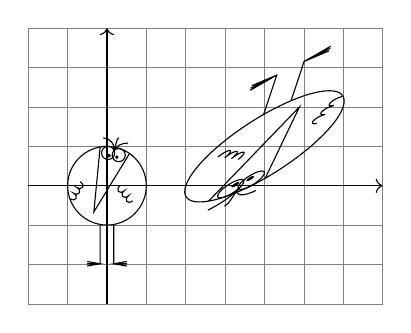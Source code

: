 \begin{tikzpicture}[scale=0.5]

\newcommand\mafigure{\draw[->, gray] (0,0)--(3,0); \draw[->, gray] (0,0)--(0,3);}

\newcommand*\shadok{
\draw circle (3);
\draw (69:2.5) circle (0.5);
\draw (88:2.5) circle (0.5);
\draw (100:3)--(-1,-2)--(55:3);
\fill (71:2.3) circle (0.15);
\fill (86:2.3) circle (0.15);
\draw (-100:3)--++(0,-3)--++(180:1)--++(180:-1)--++(170:1)--++(170:-1)--++(190:1);
\draw (-80:3)--++(0,-3)--++(180:-1)--++(180:1)--++(170:-1)--++(170:1)--++(190:-1);
\draw (79:2.7) .. controls +(60:.5) and +(180:.5) .. +(1.1,.6);
\draw (79:2.7) .. controls +(65:.5) and +(180:.2) .. +(.4,1);
\draw (79:2.7) .. controls +(70:.5) and +(0:.5) .. +(-.8,1);

\begin{scope}[xshift=1cm,rotate=-50, scale=0.5]
\draw (0,0)..controls +(-90:1) and +(-90:1) .. ++(1,0)..controls +(-90:1) and +(-90:1)..++(1,0)..controls +(-90:1) and +(-90:1)..++(1,0);
\end{scope}
\begin{scope}[xshift=-2.8cm, yshift=-1cm, rotate=60, scale=0.5]
\draw (0,0)..controls +(-90:1) and +(-90:1) .. ++(1,0)..controls +(-90:1) and +(-90:1)..++(1,0)..controls +(-90:1) and +(-90:1)..++(1,0);
\end{scope}
}


  \def\xmin{-2}; 
  \def\xmax{+7}; 
  \def\ymin{-3}; 
  \def\ymax{+4};

  \draw[help lines, gray] (\xmin,\ymin) grid (\xmax,\ymax);
  \draw[->] (\xmin,0) -- (\xmax,0);
  \draw[->] (0,\ymin) -- (0,\ymax);
%  \clip (\xmin,\ymin) rectangle (\xmax,\ymax);



% Original

\begin{scope}[black, scale=0.333]
  \shadok;
\end{scope}


%  \draw[red] (0,0)--(2,0.5)--(2.333,1.166)--(0.333,0.666)--cycle;
%\begin{scope}[cm={2,0.5,0.333,0.666,(10,0)},black,scale=0.333]

% Transfo de l'original


\begin{scope}[cm={-2,-1,-0.333,-1,(4,1)}]


\begin{scope}[black, scale=0.333]
  \shadok;
\end{scope}


\end{scope}


% 
%  \node at (0,0)[below] {$(0,0)$};  
%  \node at (1,0)[below] {$(1,0)$};  
%  \node at (0,1)[left] {$(0,1)$};  
%  \node at (2,0.5)[below] {$(a,c)$};  
%  \node at (0.333,0.666)[left] {$(b,d)$}; 
\end{tikzpicture}
